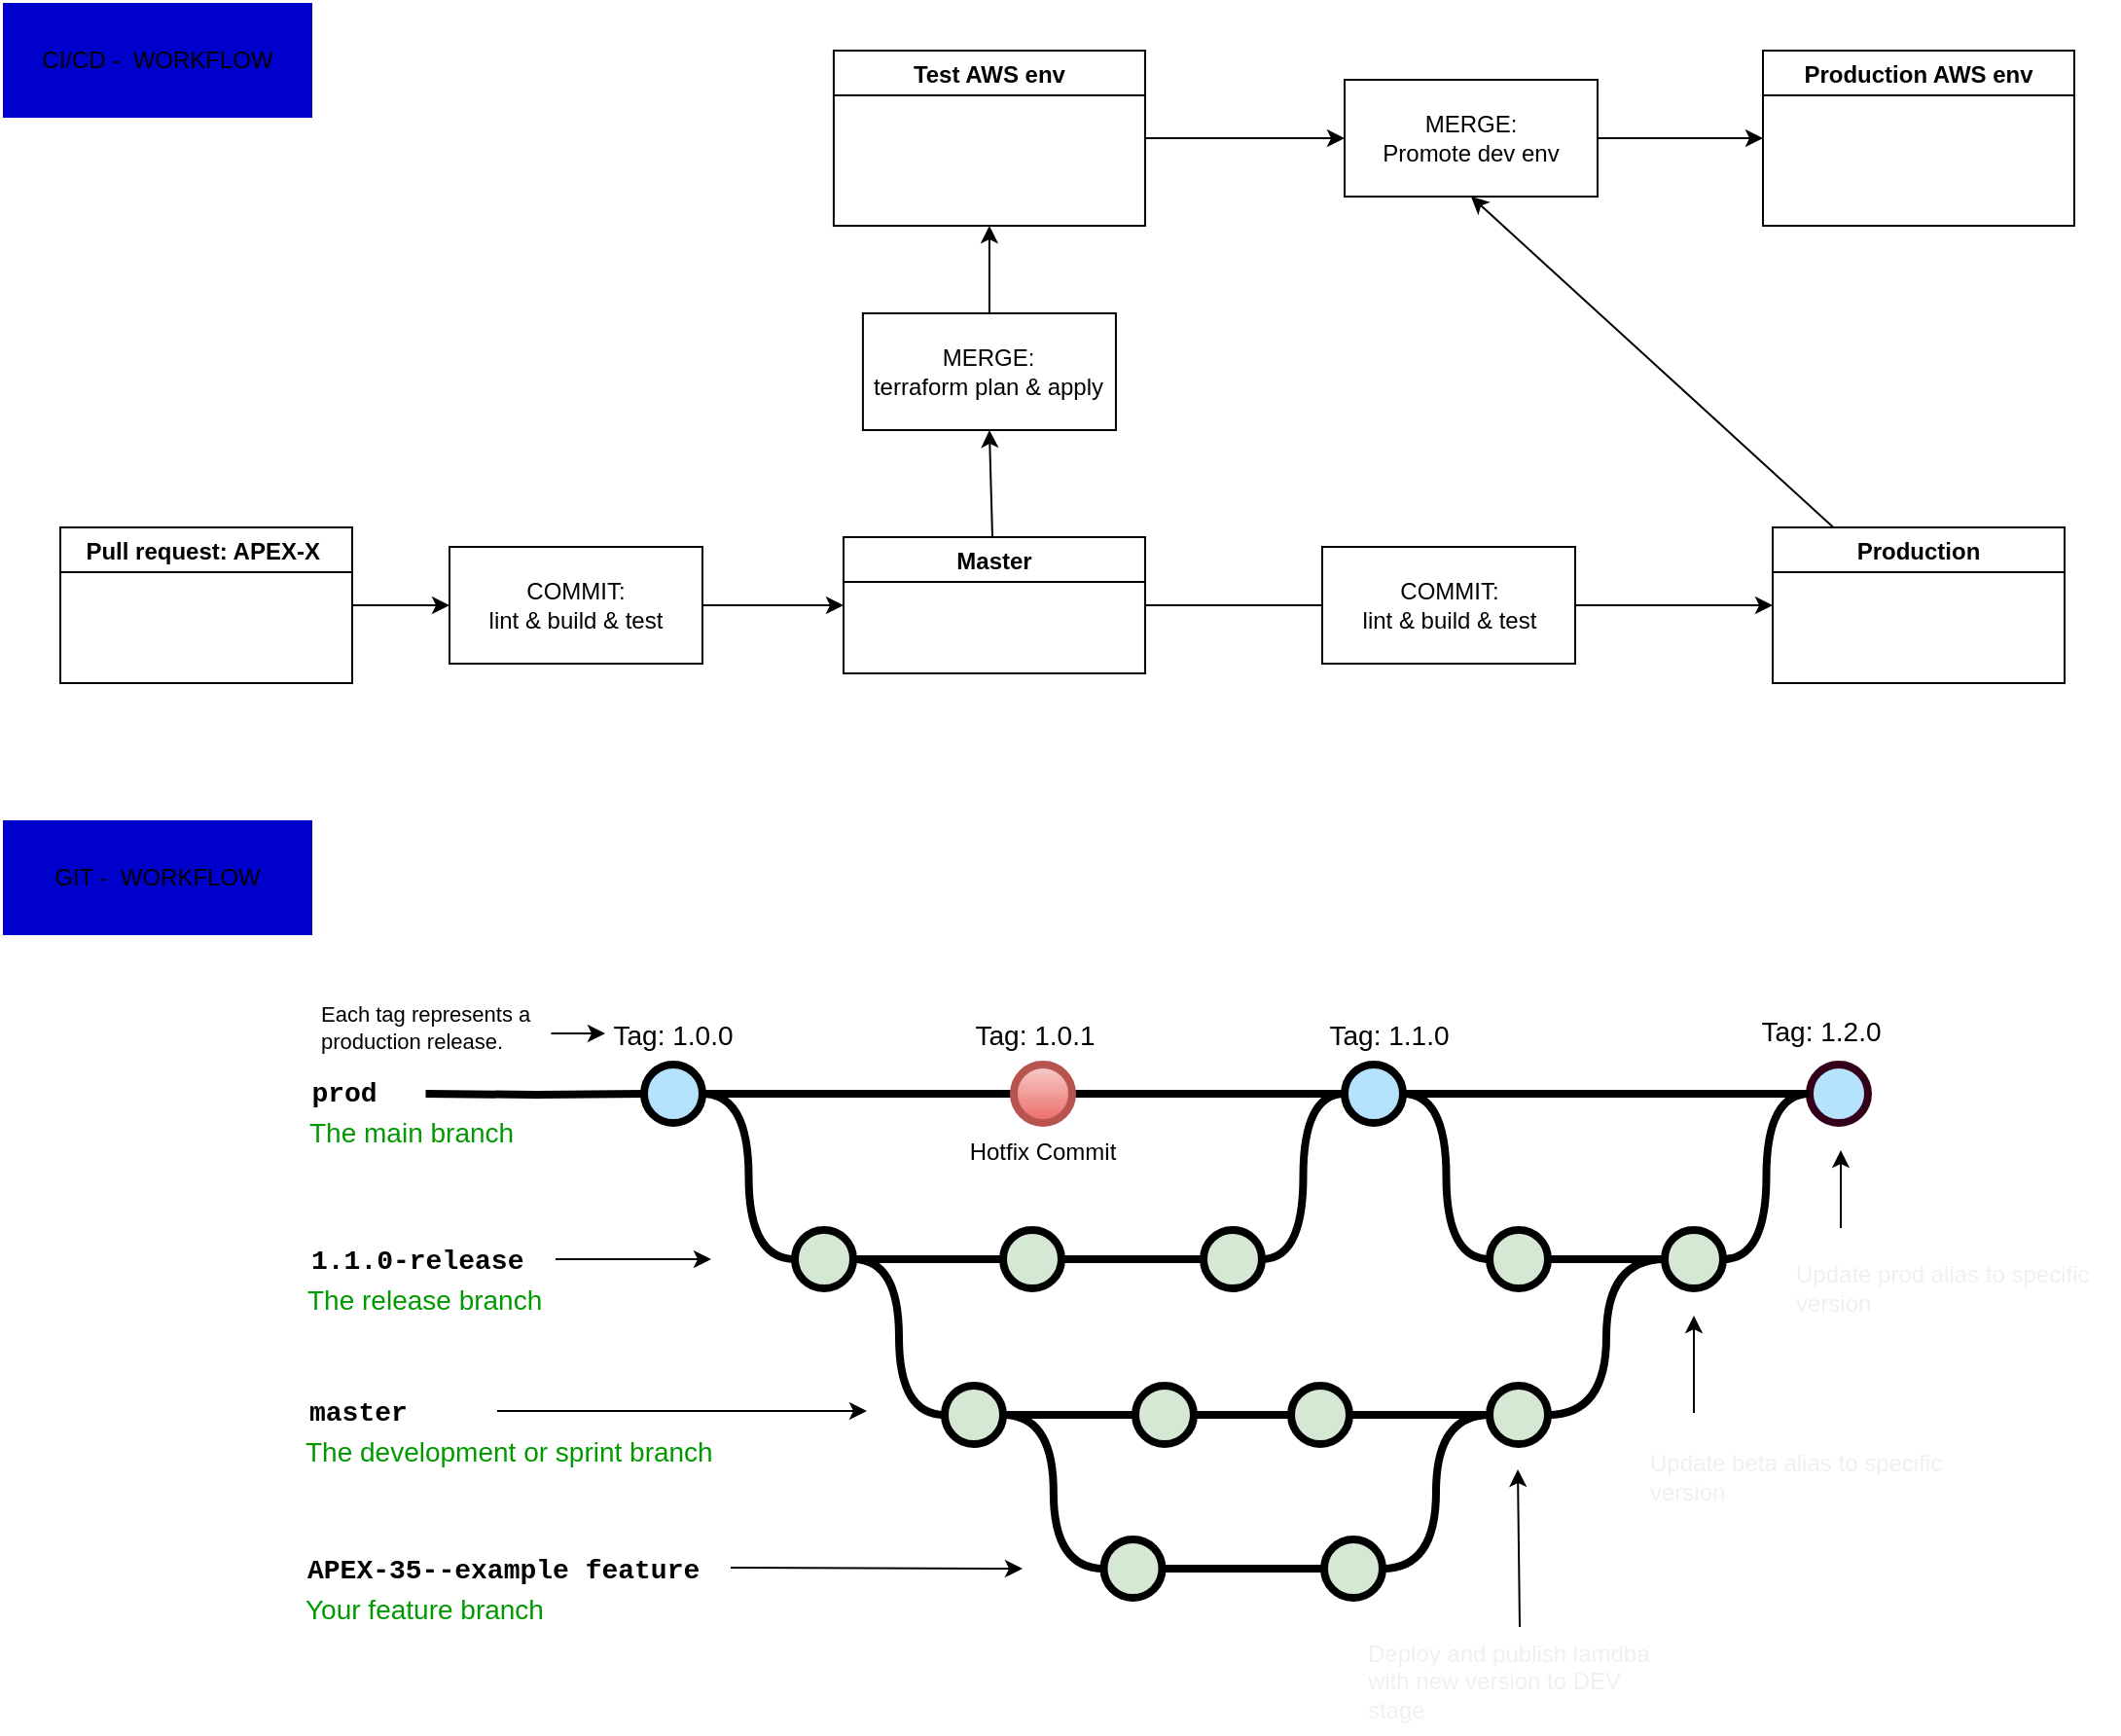 <mxfile>
    <diagram id="UR_llLcSLomQAMYshC23" name="Page-1">
        <mxGraphModel dx="1221" dy="547" grid="1" gridSize="10" guides="1" tooltips="1" connect="1" arrows="1" fold="1" page="1" pageScale="1" pageWidth="850" pageHeight="1100" math="0" shadow="0">
            <root>
                <mxCell id="0"/>
                <mxCell id="1" parent="0"/>
                <mxCell id="176" style="edgeStyle=none;html=1;entryX=0.5;entryY=1;entryDx=0;entryDy=0;" edge="1" parent="1" source="3" target="172">
                    <mxGeometry relative="1" as="geometry"/>
                </mxCell>
                <mxCell id="3" value="Production" style="swimlane;" parent="1" vertex="1">
                    <mxGeometry x="910" y="270" width="150" height="80" as="geometry"/>
                </mxCell>
                <mxCell id="162" style="edgeStyle=none;html=1;entryX=0.5;entryY=1;entryDx=0;entryDy=0;" edge="1" parent="1" source="5" target="161">
                    <mxGeometry relative="1" as="geometry"/>
                </mxCell>
                <mxCell id="166" style="edgeStyle=none;html=1;entryX=1;entryY=0.5;entryDx=0;entryDy=0;" edge="1" parent="1" source="5" target="164">
                    <mxGeometry relative="1" as="geometry"/>
                </mxCell>
                <mxCell id="5" value="Master" style="swimlane;" parent="1" vertex="1">
                    <mxGeometry x="432.51" y="275" width="154.97" height="70" as="geometry"/>
                </mxCell>
                <mxCell id="159" style="edgeStyle=none;html=1;exitX=1;exitY=0.5;exitDx=0;exitDy=0;" edge="1" parent="1" source="6" target="96">
                    <mxGeometry relative="1" as="geometry"/>
                </mxCell>
                <mxCell id="6" value="Pull request: APEX-X " style="swimlane;" parent="1" vertex="1">
                    <mxGeometry x="30" y="270" width="150" height="80" as="geometry"/>
                </mxCell>
                <mxCell id="181" style="edgeStyle=none;html=1;exitX=1;exitY=0.5;exitDx=0;exitDy=0;entryX=0;entryY=0.5;entryDx=0;entryDy=0;" edge="1" parent="1" source="8" target="172">
                    <mxGeometry relative="1" as="geometry"/>
                </mxCell>
                <mxCell id="8" value="Test AWS env" style="swimlane;" vertex="1" parent="1">
                    <mxGeometry x="427.46" y="25" width="160" height="90" as="geometry"/>
                </mxCell>
                <mxCell id="160" style="edgeStyle=none;html=1;exitX=1;exitY=0.5;exitDx=0;exitDy=0;entryX=0;entryY=0.5;entryDx=0;entryDy=0;" edge="1" parent="1" source="96" target="5">
                    <mxGeometry relative="1" as="geometry"/>
                </mxCell>
                <mxCell id="96" value="COMMIT:&lt;br&gt;lint &amp;amp; build &amp;amp; test" style="rounded=0;whiteSpace=wrap;html=1;" vertex="1" parent="1">
                    <mxGeometry x="230" y="280" width="130" height="60" as="geometry"/>
                </mxCell>
                <mxCell id="97" value="Hotfix Commit" style="text;html=1;strokeColor=none;fillColor=none;align=center;verticalAlign=middle;whiteSpace=wrap;overflow=hidden;" vertex="1" parent="1">
                    <mxGeometry x="495" y="576" width="80" height="30" as="geometry"/>
                </mxCell>
                <mxCell id="98" value="" style="edgeStyle=orthogonalEdgeStyle;rounded=0;html=1;jettySize=auto;orthogonalLoop=1;plain-blue;endArrow=none;endFill=0;strokeWidth=4;strokeColor=#000000;entryX=0;entryY=0.5;entryDx=0;entryDy=0;entryPerimeter=0;" edge="1" parent="1" source="100" target="156">
                    <mxGeometry x="360" y="561" as="geometry">
                        <mxPoint x="510" y="561" as="targetPoint"/>
                    </mxGeometry>
                </mxCell>
                <mxCell id="99" style="edgeStyle=orthogonalEdgeStyle;curved=1;rounded=0;html=1;exitX=1;exitY=0.5;exitPerimeter=0;entryX=0;entryY=0.5;entryPerimeter=0;endArrow=none;endFill=0;jettySize=auto;orthogonalLoop=1;strokeWidth=4;fontSize=15;" edge="1" parent="1" source="100" target="108">
                    <mxGeometry relative="1" as="geometry"/>
                </mxCell>
                <mxCell id="100" value="" style="verticalLabelPosition=bottom;verticalAlign=top;html=1;strokeWidth=4;shape=mxgraph.flowchart.on-page_reference;plain-blue;gradientColor=none;fillColor=#B5E3Fe;strokeColor=#000000;" vertex="1" parent="1">
                    <mxGeometry x="330" y="546" width="30" height="30" as="geometry"/>
                </mxCell>
                <mxCell id="101" value="" style="edgeStyle=orthogonalEdgeStyle;curved=1;rounded=0;orthogonalLoop=1;jettySize=auto;html=1;endArrow=none;endFill=0;strokeWidth=4;entryX=0;entryY=0.5;entryDx=0;entryDy=0;entryPerimeter=0;" edge="1" parent="1" source="103" target="104">
                    <mxGeometry relative="1" as="geometry">
                        <mxPoint x="802.25" y="561" as="targetPoint"/>
                    </mxGeometry>
                </mxCell>
                <mxCell id="102" style="edgeStyle=orthogonalEdgeStyle;curved=1;rounded=0;orthogonalLoop=1;jettySize=auto;html=1;exitX=1;exitY=0.5;exitDx=0;exitDy=0;exitPerimeter=0;entryX=0;entryY=0.5;entryDx=0;entryDy=0;entryPerimeter=0;endArrow=none;endFill=0;strokeWidth=4;fontFamily=Courier New;fontColor=#009900;" edge="1" parent="1" source="103" target="140">
                    <mxGeometry relative="1" as="geometry"/>
                </mxCell>
                <mxCell id="103" value="" style="verticalLabelPosition=bottom;verticalAlign=top;html=1;strokeWidth=4;shape=mxgraph.flowchart.on-page_reference;plain-blue;gradientColor=none;strokeColor=#000000;fillColor=#B5E3FE;" vertex="1" parent="1">
                    <mxGeometry x="690" y="546" width="30" height="30" as="geometry"/>
                </mxCell>
                <mxCell id="104" value="" style="verticalLabelPosition=bottom;verticalAlign=top;html=1;strokeWidth=4;shape=mxgraph.flowchart.on-page_reference;plain-blue;gradientColor=none;strokeColor=#33001A;fillColor=#B5E3FE;" vertex="1" parent="1">
                    <mxGeometry x="929" y="546" width="30" height="30" as="geometry"/>
                </mxCell>
                <mxCell id="105" value="" style="edgeStyle=orthogonalEdgeStyle;rounded=0;html=1;jettySize=auto;orthogonalLoop=1;strokeWidth=4;endArrow=none;endFill=0;" edge="1" parent="1" target="100">
                    <mxGeometry x="260" y="561" as="geometry">
                        <mxPoint x="217.75" y="561" as="sourcePoint"/>
                    </mxGeometry>
                </mxCell>
                <mxCell id="106" value="prod" style="text;html=1;strokeColor=none;fillColor=none;align=center;verticalAlign=middle;whiteSpace=wrap;overflow=hidden;fontSize=14;fontStyle=1;fontFamily=Courier New;" vertex="1" parent="1">
                    <mxGeometry x="150.75" y="540" width="50" height="42" as="geometry"/>
                </mxCell>
                <mxCell id="107" style="edgeStyle=orthogonalEdgeStyle;curved=1;rounded=0;html=1;exitX=1;exitY=0.5;exitPerimeter=0;endArrow=none;endFill=0;jettySize=auto;orthogonalLoop=1;strokeWidth=4;fontSize=15;" edge="1" parent="1" source="108" target="110">
                    <mxGeometry relative="1" as="geometry"/>
                </mxCell>
                <mxCell id="108" value="" style="verticalLabelPosition=bottom;verticalAlign=top;html=1;strokeWidth=4;shape=mxgraph.flowchart.on-page_reference;plain-purple;gradientColor=none;strokeColor=#000000;fillColor=#D5E8D4;" vertex="1" parent="1">
                    <mxGeometry x="407.5" y="631" width="30" height="30" as="geometry"/>
                </mxCell>
                <mxCell id="109" style="edgeStyle=orthogonalEdgeStyle;curved=1;rounded=0;html=1;exitX=1;exitY=0.5;exitPerimeter=0;entryX=0;entryY=0.5;entryPerimeter=0;endArrow=none;endFill=0;jettySize=auto;orthogonalLoop=1;strokeWidth=4;fontSize=15;" edge="1" parent="1" source="110" target="112">
                    <mxGeometry relative="1" as="geometry"/>
                </mxCell>
                <mxCell id="110" value="" style="verticalLabelPosition=bottom;verticalAlign=top;html=1;strokeWidth=4;shape=mxgraph.flowchart.on-page_reference;plain-purple;gradientColor=none;strokeColor=#000000;fillColor=#D5E8D4;" vertex="1" parent="1">
                    <mxGeometry x="514.5" y="631" width="30" height="30" as="geometry"/>
                </mxCell>
                <mxCell id="111" style="edgeStyle=orthogonalEdgeStyle;curved=1;rounded=0;html=1;exitX=1;exitY=0.5;exitPerimeter=0;entryX=0;entryY=0.5;entryPerimeter=0;endArrow=none;endFill=0;jettySize=auto;orthogonalLoop=1;strokeWidth=4;fontSize=15;" edge="1" parent="1" source="112" target="103">
                    <mxGeometry relative="1" as="geometry"/>
                </mxCell>
                <mxCell id="112" value="" style="verticalLabelPosition=bottom;verticalAlign=top;html=1;strokeWidth=4;shape=mxgraph.flowchart.on-page_reference;plain-purple;gradientColor=none;strokeColor=#000000;fillColor=#D5E8D4;" vertex="1" parent="1">
                    <mxGeometry x="617.5" y="631" width="30" height="30" as="geometry"/>
                </mxCell>
                <mxCell id="113" value="1.1.0-release" style="text;html=1;strokeColor=none;fillColor=none;align=left;verticalAlign=middle;whiteSpace=wrap;overflow=hidden;fontSize=14;fontStyle=1;fontFamily=Courier New;" vertex="1" parent="1">
                    <mxGeometry x="156.5" y="636" width="240" height="20" as="geometry"/>
                </mxCell>
                <mxCell id="114" value="" style="edgeStyle=orthogonalEdgeStyle;rounded=0;orthogonalLoop=1;jettySize=auto;html=1;endArrow=none;endFill=0;strokeWidth=4;" edge="1" parent="1" source="117" target="119">
                    <mxGeometry relative="1" as="geometry"/>
                </mxCell>
                <mxCell id="115" style="edgeStyle=orthogonalEdgeStyle;rounded=0;orthogonalLoop=1;jettySize=auto;html=1;entryX=1;entryY=0.5;entryDx=0;entryDy=0;entryPerimeter=0;endArrow=none;endFill=0;strokeWidth=4;curved=1;" edge="1" parent="1" source="117" target="108">
                    <mxGeometry relative="1" as="geometry"/>
                </mxCell>
                <mxCell id="116" style="edgeStyle=orthogonalEdgeStyle;curved=1;rounded=0;orthogonalLoop=1;jettySize=auto;html=1;exitX=1;exitY=0.5;exitDx=0;exitDy=0;exitPerimeter=0;entryX=0;entryY=0.5;entryDx=0;entryDy=0;entryPerimeter=0;endArrow=none;endFill=0;strokeWidth=4;fontFamily=Courier New;fontColor=#009900;" edge="1" parent="1" source="117" target="126">
                    <mxGeometry relative="1" as="geometry"/>
                </mxCell>
                <mxCell id="117" value="" style="verticalLabelPosition=bottom;verticalAlign=top;html=1;strokeWidth=4;shape=mxgraph.flowchart.on-page_reference;plain-purple;gradientColor=none;strokeColor=#000000;fillColor=#D5E8D4;" vertex="1" parent="1">
                    <mxGeometry x="484.5" y="711" width="30" height="30" as="geometry"/>
                </mxCell>
                <mxCell id="118" value="" style="edgeStyle=orthogonalEdgeStyle;curved=1;rounded=0;orthogonalLoop=1;jettySize=auto;html=1;endArrow=none;endFill=0;strokeWidth=4;" edge="1" parent="1" source="119" target="121">
                    <mxGeometry relative="1" as="geometry"/>
                </mxCell>
                <mxCell id="119" value="" style="verticalLabelPosition=bottom;verticalAlign=top;html=1;strokeWidth=4;shape=mxgraph.flowchart.on-page_reference;plain-purple;gradientColor=none;strokeColor=#000000;fillColor=#D5E8D4;" vertex="1" parent="1">
                    <mxGeometry x="582.5" y="711" width="30" height="30" as="geometry"/>
                </mxCell>
                <mxCell id="120" value="" style="edgeStyle=orthogonalEdgeStyle;curved=1;rounded=0;orthogonalLoop=1;jettySize=auto;html=1;endArrow=none;endFill=0;strokeWidth=4;fontFamily=Courier New;fontColor=#009900;" edge="1" parent="1" source="121" target="123">
                    <mxGeometry relative="1" as="geometry"/>
                </mxCell>
                <mxCell id="121" value="" style="verticalLabelPosition=bottom;verticalAlign=top;html=1;strokeWidth=4;shape=mxgraph.flowchart.on-page_reference;plain-purple;gradientColor=none;strokeColor=#000000;fillColor=#D5E8D4;" vertex="1" parent="1">
                    <mxGeometry x="662.5" y="711" width="30" height="30" as="geometry"/>
                </mxCell>
                <mxCell id="122" style="edgeStyle=orthogonalEdgeStyle;curved=1;rounded=0;orthogonalLoop=1;jettySize=auto;html=1;entryX=0;entryY=0.5;entryDx=0;entryDy=0;entryPerimeter=0;endArrow=none;endFill=0;strokeWidth=4;fontFamily=Courier New;fontColor=#009900;" edge="1" parent="1" source="123" target="142">
                    <mxGeometry relative="1" as="geometry"/>
                </mxCell>
                <mxCell id="123" value="" style="verticalLabelPosition=bottom;verticalAlign=top;html=1;strokeWidth=4;shape=mxgraph.flowchart.on-page_reference;plain-purple;gradientColor=none;strokeColor=#000000;fillColor=#D5E8D4;" vertex="1" parent="1">
                    <mxGeometry x="764.5" y="711" width="30" height="30" as="geometry"/>
                </mxCell>
                <mxCell id="124" value="master" style="text;html=1;strokeColor=none;fillColor=none;align=left;verticalAlign=middle;whiteSpace=wrap;overflow=hidden;fontSize=14;fontStyle=1;fontFamily=Courier New;" vertex="1" parent="1">
                    <mxGeometry x="155.5" y="714" width="91" height="20" as="geometry"/>
                </mxCell>
                <mxCell id="125" value="" style="edgeStyle=orthogonalEdgeStyle;rounded=0;orthogonalLoop=1;jettySize=auto;html=1;endArrow=none;endFill=0;strokeWidth=4;" edge="1" parent="1" source="126" target="128">
                    <mxGeometry relative="1" as="geometry"/>
                </mxCell>
                <mxCell id="126" value="" style="verticalLabelPosition=bottom;verticalAlign=top;html=1;strokeWidth=4;shape=mxgraph.flowchart.on-page_reference;plain-purple;gradientColor=none;strokeColor=#000000;fillColor=#D5E8D4;" vertex="1" parent="1">
                    <mxGeometry x="566.25" y="790" width="30" height="30" as="geometry"/>
                </mxCell>
                <mxCell id="127" style="edgeStyle=orthogonalEdgeStyle;curved=1;rounded=0;orthogonalLoop=1;jettySize=auto;html=1;exitX=1;exitY=0.5;exitDx=0;exitDy=0;exitPerimeter=0;entryX=0;entryY=0.5;entryDx=0;entryDy=0;entryPerimeter=0;endArrow=none;endFill=0;strokeWidth=4;fontFamily=Courier New;fontColor=#009900;" edge="1" parent="1" source="128" target="123">
                    <mxGeometry relative="1" as="geometry"/>
                </mxCell>
                <mxCell id="128" value="" style="verticalLabelPosition=bottom;verticalAlign=top;html=1;strokeWidth=4;shape=mxgraph.flowchart.on-page_reference;plain-purple;gradientColor=none;strokeColor=#000000;fillColor=#D5E8D4;" vertex="1" parent="1">
                    <mxGeometry x="679.5" y="790" width="30" height="30" as="geometry"/>
                </mxCell>
                <mxCell id="129" value="APEX-35--example feature" style="text;html=1;strokeColor=none;fillColor=none;align=left;verticalAlign=middle;whiteSpace=wrap;overflow=hidden;fontSize=14;fontStyle=1;fontFamily=Courier New;" vertex="1" parent="1">
                    <mxGeometry x="155.25" y="795" width="240" height="20" as="geometry"/>
                </mxCell>
                <mxCell id="130" value="The development or sprint branch" style="text;html=1;strokeColor=none;fillColor=none;align=left;verticalAlign=middle;whiteSpace=wrap;overflow=hidden;fontSize=14;fontStyle=0;fontColor=#009900;" vertex="1" parent="1">
                    <mxGeometry x="153.5" y="734" width="240" height="20" as="geometry"/>
                </mxCell>
                <mxCell id="131" value="Your feature branch" style="text;html=1;strokeColor=none;fillColor=none;align=left;verticalAlign=middle;whiteSpace=wrap;overflow=hidden;fontSize=14;fontStyle=0;fontColor=#009900;" vertex="1" parent="1">
                    <mxGeometry x="153.5" y="815" width="240" height="20" as="geometry"/>
                </mxCell>
                <mxCell id="132" value="The release branch" style="text;html=1;strokeColor=none;fillColor=none;align=left;verticalAlign=middle;whiteSpace=wrap;overflow=hidden;fontSize=14;fontStyle=0;fontColor=#009900;" vertex="1" parent="1">
                    <mxGeometry x="154.5" y="656" width="240" height="20" as="geometry"/>
                </mxCell>
                <mxCell id="133" value="The main branch&lt;br&gt;" style="text;html=1;strokeColor=none;fillColor=none;align=left;verticalAlign=middle;whiteSpace=wrap;overflow=hidden;fontSize=14;fontStyle=0;fontColor=#009900;" vertex="1" parent="1">
                    <mxGeometry x="156" y="570" width="146.75" height="20" as="geometry"/>
                </mxCell>
                <mxCell id="134" value="" style="endArrow=classic;html=1;strokeWidth=1;fontFamily=Courier New;fontColor=#009900;" edge="1" parent="1">
                    <mxGeometry width="50" height="50" relative="1" as="geometry">
                        <mxPoint x="374.5" y="804.5" as="sourcePoint"/>
                        <mxPoint x="524.5" y="805" as="targetPoint"/>
                    </mxGeometry>
                </mxCell>
                <mxCell id="135" value="" style="endArrow=classic;html=1;strokeWidth=1;fontFamily=Courier New;fontColor=#009900;" edge="1" parent="1">
                    <mxGeometry width="50" height="50" relative="1" as="geometry">
                        <mxPoint x="254.5" y="724" as="sourcePoint"/>
                        <mxPoint x="444.5" y="724" as="targetPoint"/>
                    </mxGeometry>
                </mxCell>
                <mxCell id="136" value="" style="endArrow=classic;html=1;strokeWidth=1;fontFamily=Courier New;fontColor=#009900;" edge="1" parent="1">
                    <mxGeometry width="50" height="50" relative="1" as="geometry">
                        <mxPoint x="284.5" y="646" as="sourcePoint"/>
                        <mxPoint x="364.5" y="646" as="targetPoint"/>
                    </mxGeometry>
                </mxCell>
                <mxCell id="137" value="Tag: 1.1.0" style="text;html=1;strokeColor=none;fillColor=none;align=center;verticalAlign=middle;whiteSpace=wrap;overflow=hidden;fontSize=14;" vertex="1" parent="1">
                    <mxGeometry x="658" y="520" width="110" height="20" as="geometry"/>
                </mxCell>
                <mxCell id="138" value="Tag: 1.0.0" style="text;html=1;strokeColor=none;fillColor=none;align=center;verticalAlign=middle;whiteSpace=wrap;overflow=hidden;fontSize=14;" vertex="1" parent="1">
                    <mxGeometry x="310" y="520" width="70" height="20" as="geometry"/>
                </mxCell>
                <mxCell id="139" value="" style="edgeStyle=orthogonalEdgeStyle;curved=1;rounded=0;orthogonalLoop=1;jettySize=auto;html=1;endArrow=none;endFill=0;strokeWidth=4;fontFamily=Courier New;fontColor=#009900;" edge="1" parent="1" source="140" target="142">
                    <mxGeometry relative="1" as="geometry"/>
                </mxCell>
                <mxCell id="140" value="" style="verticalLabelPosition=bottom;verticalAlign=top;html=1;strokeWidth=4;shape=mxgraph.flowchart.on-page_reference;plain-purple;gradientColor=none;strokeColor=#000000;fillColor=#D5E8D4;" vertex="1" parent="1">
                    <mxGeometry x="764.5" y="631" width="30" height="30" as="geometry"/>
                </mxCell>
                <mxCell id="141" style="edgeStyle=orthogonalEdgeStyle;curved=1;rounded=0;orthogonalLoop=1;jettySize=auto;html=1;entryX=0;entryY=0.5;entryDx=0;entryDy=0;entryPerimeter=0;endArrow=none;endFill=0;strokeWidth=4;fontFamily=Courier New;fontColor=#009900;" edge="1" parent="1" source="142" target="104">
                    <mxGeometry relative="1" as="geometry"/>
                </mxCell>
                <mxCell id="142" value="" style="verticalLabelPosition=bottom;verticalAlign=top;html=1;strokeWidth=4;shape=mxgraph.flowchart.on-page_reference;plain-purple;gradientColor=none;strokeColor=#000000;fillColor=#D5E8D4;" vertex="1" parent="1">
                    <mxGeometry x="854.5" y="631" width="30" height="30" as="geometry"/>
                </mxCell>
                <mxCell id="143" value="Tag: 1.2.0" style="text;html=1;strokeColor=none;fillColor=none;align=center;verticalAlign=middle;whiteSpace=wrap;overflow=hidden;fontSize=14;" vertex="1" parent="1">
                    <mxGeometry x="880" y="518" width="110" height="20" as="geometry"/>
                </mxCell>
                <mxCell id="144" value="" style="endArrow=classic;html=1;strokeWidth=1;fontFamily=Courier New;fontColor=#009900;exitX=0.5;exitY=0;exitDx=0;exitDy=0;" edge="1" parent="1" source="147">
                    <mxGeometry width="50" height="50" relative="1" as="geometry">
                        <mxPoint x="779" y="985.5" as="sourcePoint"/>
                        <mxPoint x="779" y="754" as="targetPoint"/>
                    </mxGeometry>
                </mxCell>
                <mxCell id="145" value="" style="endArrow=classic;html=1;strokeWidth=1;fontFamily=Courier New;fontColor=#009900;" edge="1" parent="1">
                    <mxGeometry width="50" height="50" relative="1" as="geometry">
                        <mxPoint x="869.5" y="725" as="sourcePoint"/>
                        <mxPoint x="869.5" y="675" as="targetPoint"/>
                    </mxGeometry>
                </mxCell>
                <mxCell id="146" value="&lt;span style=&quot;text-align: center&quot;&gt;Update beta alias to specific version&lt;/span&gt;&lt;span style=&quot;text-align: center&quot;&gt;&lt;br&gt;&lt;/span&gt;" style="text;html=1;strokeColor=none;fillColor=none;align=left;verticalAlign=middle;whiteSpace=wrap;overflow=hidden;fontSize=12;fontStyle=0;fontColor=#F0F0F0;" vertex="1" parent="1">
                    <mxGeometry x="844.5" y="725" width="163.25" height="66" as="geometry"/>
                </mxCell>
                <mxCell id="147" value="&lt;div&gt;&lt;span&gt;Deploy and publish lamdba with new version to DEV stage&lt;/span&gt;&lt;/div&gt;" style="text;html=1;strokeColor=none;fillColor=none;align=left;verticalAlign=middle;whiteSpace=wrap;overflow=hidden;fontSize=12;fontStyle=0;fontColor=#F0F0F0;" vertex="1" parent="1">
                    <mxGeometry x="700" y="835" width="160" height="55" as="geometry"/>
                </mxCell>
                <mxCell id="148" value="" style="edgeStyle=orthogonalEdgeStyle;rounded=0;orthogonalLoop=1;jettySize=auto;html=1;fontSize=12;fontColor=#000000;entryX=0;entryY=0.5;entryDx=0;entryDy=0;" edge="1" parent="1" source="149" target="138">
                    <mxGeometry relative="1" as="geometry">
                        <mxPoint x="290" y="530" as="targetPoint"/>
                        <Array as="points">
                            <mxPoint x="290" y="530"/>
                            <mxPoint x="290" y="530"/>
                        </Array>
                    </mxGeometry>
                </mxCell>
                <mxCell id="149" value="&lt;span style=&quot;text-align: center; font-size: 11px;&quot;&gt;Each tag represents a production release.&lt;/span&gt;" style="text;html=1;strokeColor=none;fillColor=none;align=left;verticalAlign=middle;whiteSpace=wrap;overflow=hidden;fontSize=11;fontStyle=0;fontColor=default;labelBackgroundColor=none;labelBorderColor=none;" vertex="1" parent="1">
                    <mxGeometry x="162.25" y="508" width="120" height="38" as="geometry"/>
                </mxCell>
                <mxCell id="153" value="" style="endArrow=classic;html=1;strokeWidth=1;fontFamily=Courier New;fontColor=#009900;" edge="1" parent="1">
                    <mxGeometry width="50" height="50" relative="1" as="geometry">
                        <mxPoint x="945" y="630" as="sourcePoint"/>
                        <mxPoint x="945" y="590" as="targetPoint"/>
                    </mxGeometry>
                </mxCell>
                <mxCell id="154" value="&lt;span style=&quot;text-align: center&quot;&gt;Update prod alias to specific version&lt;br&gt;&lt;/span&gt;" style="text;html=1;strokeColor=none;fillColor=none;align=left;verticalAlign=middle;whiteSpace=wrap;overflow=hidden;fontSize=12;fontStyle=0;fontColor=#F0F0F0;" vertex="1" parent="1">
                    <mxGeometry x="920" y="631" width="167.75" height="59" as="geometry"/>
                </mxCell>
                <mxCell id="155" value="" style="edgeStyle=orthogonalEdgeStyle;rounded=0;orthogonalLoop=1;jettySize=auto;html=1;fontSize=15;endArrow=none;endFill=0;strokeWidth=4;entryX=0;entryY=0.5;entryDx=0;entryDy=0;entryPerimeter=0;" edge="1" parent="1" source="156" target="103">
                    <mxGeometry relative="1" as="geometry">
                        <mxPoint x="628" y="561" as="targetPoint"/>
                    </mxGeometry>
                </mxCell>
                <mxCell id="156" value="" style="verticalLabelPosition=bottom;verticalAlign=top;html=1;strokeWidth=4;shape=mxgraph.flowchart.on-page_reference;plain-blue;gradientColor=#EA6B66;strokeColor=#B85450;fillColor=#F8CECC;" vertex="1" parent="1">
                    <mxGeometry x="520" y="546" width="30" height="30" as="geometry"/>
                </mxCell>
                <mxCell id="157" value="Tag: 1.0.1" style="text;html=1;strokeColor=none;fillColor=none;align=center;verticalAlign=middle;whiteSpace=wrap;overflow=hidden;fontSize=14;" vertex="1" parent="1">
                    <mxGeometry x="496.25" y="520" width="70" height="20" as="geometry"/>
                </mxCell>
                <mxCell id="163" style="edgeStyle=none;html=1;entryX=0.5;entryY=1;entryDx=0;entryDy=0;" edge="1" parent="1" source="161" target="8">
                    <mxGeometry relative="1" as="geometry"/>
                </mxCell>
                <mxCell id="161" value="MERGE: &lt;br&gt;terraform plan &amp;amp; apply" style="rounded=0;whiteSpace=wrap;html=1;" vertex="1" parent="1">
                    <mxGeometry x="442.46" y="160" width="130" height="60" as="geometry"/>
                </mxCell>
                <mxCell id="167" style="edgeStyle=none;html=1;entryX=0;entryY=0.5;entryDx=0;entryDy=0;" edge="1" parent="1" source="164" target="3">
                    <mxGeometry relative="1" as="geometry">
                        <mxPoint x="890" y="275" as="targetPoint"/>
                    </mxGeometry>
                </mxCell>
                <mxCell id="164" value="COMMIT:&lt;br&gt;lint &amp;amp; build &amp;amp; test" style="rounded=0;whiteSpace=wrap;html=1;" vertex="1" parent="1">
                    <mxGeometry x="678.5" y="280" width="130" height="60" as="geometry"/>
                </mxCell>
                <mxCell id="169" value="Production AWS env" style="swimlane;" vertex="1" parent="1">
                    <mxGeometry x="905" y="25" width="160" height="90" as="geometry"/>
                </mxCell>
                <mxCell id="185" style="edgeStyle=none;html=1;entryX=0;entryY=0.5;entryDx=0;entryDy=0;" edge="1" parent="1" source="172" target="169">
                    <mxGeometry relative="1" as="geometry"/>
                </mxCell>
                <mxCell id="172" value="MERGE:&lt;br&gt;Promote dev env" style="rounded=0;whiteSpace=wrap;html=1;" vertex="1" parent="1">
                    <mxGeometry x="690" y="40" width="130" height="60" as="geometry"/>
                </mxCell>
                <mxCell id="183" value="CI/CD -&amp;nbsp; WORKFLOW" style="rounded=0;whiteSpace=wrap;html=1;strokeColor=#FFFFFF;fillColor=#0000CC;" vertex="1" parent="1">
                    <mxGeometry width="160" height="60" as="geometry"/>
                </mxCell>
                <mxCell id="184" value="GIT -&amp;nbsp; WORKFLOW" style="rounded=0;whiteSpace=wrap;html=1;strokeColor=#FFFFFF;fillColor=#0000CC;" vertex="1" parent="1">
                    <mxGeometry y="420" width="160" height="60" as="geometry"/>
                </mxCell>
            </root>
        </mxGraphModel>
    </diagram>
</mxfile>